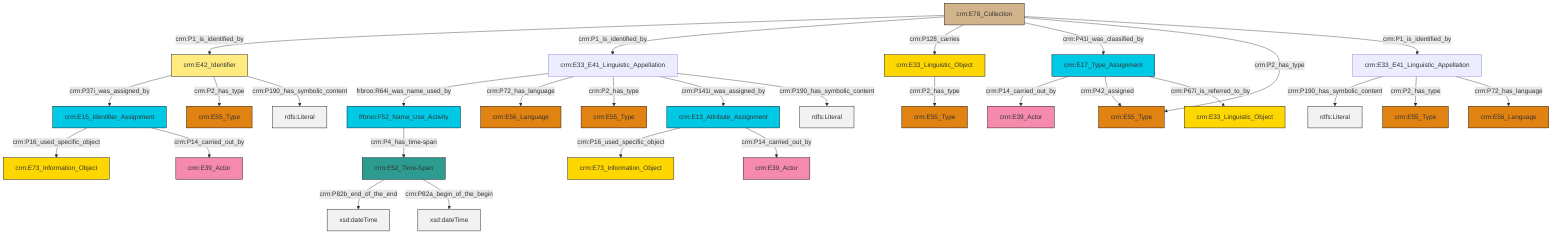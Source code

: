 graph TD
classDef Literal fill:#f2f2f2,stroke:#000000;
classDef CRM_Entity fill:#FFFFFF,stroke:#000000;
classDef Temporal_Entity fill:#00C9E6, stroke:#000000;
classDef Type fill:#E18312, stroke:#000000;
classDef Time-Span fill:#2C9C91, stroke:#000000;
classDef Appellation fill:#FFEB7F, stroke:#000000;
classDef Place fill:#008836, stroke:#000000;
classDef Persistent_Item fill:#B266B2, stroke:#000000;
classDef Conceptual_Object fill:#FFD700, stroke:#000000;
classDef Physical_Thing fill:#D2B48C, stroke:#000000;
classDef Actor fill:#f58aad, stroke:#000000;
classDef PC_Classes fill:#4ce600, stroke:#000000;
classDef Multi fill:#cccccc,stroke:#000000;

2["crm:E17_Type_Assignment"]:::Temporal_Entity -->|crm:P14_carried_out_by| 3["crm:E39_Actor"]:::Actor
7["crm:E33_Linguistic_Object"]:::Conceptual_Object -->|crm:P2_has_type| 8["crm:E55_Type"]:::Type
2["crm:E17_Type_Assignment"]:::Temporal_Entity -->|crm:P42_assigned| 11["crm:E55_Type"]:::Type
14["crm:E42_Identifier"]:::Appellation -->|crm:P37i_was_assigned_by| 0["crm:E15_Identifier_Assignment"]:::Temporal_Entity
17["crm:E52_Time-Span"]:::Time-Span -->|crm:P82b_end_of_the_end| 18[xsd:dateTime]:::Literal
2["crm:E17_Type_Assignment"]:::Temporal_Entity -->|crm:P67i_is_referred_to_by| 20["crm:E33_Linguistic_Object"]:::Conceptual_Object
9["crm:E78_Collection"]:::Physical_Thing -->|crm:P1_is_identified_by| 14["crm:E42_Identifier"]:::Appellation
12["crm:E33_E41_Linguistic_Appellation"]:::Default -->|frbroo:R64i_was_name_used_by| 22["frbroo:F52_Name_Use_Activity"]:::Temporal_Entity
12["crm:E33_E41_Linguistic_Appellation"]:::Default -->|crm:P72_has_language| 23["crm:E56_Language"]:::Type
14["crm:E42_Identifier"]:::Appellation -->|crm:P2_has_type| 24["crm:E55_Type"]:::Type
25["crm:E33_E41_Linguistic_Appellation"]:::Default -->|crm:P190_has_symbolic_content| 26[rdfs:Literal]:::Literal
14["crm:E42_Identifier"]:::Appellation -->|crm:P190_has_symbolic_content| 28[rdfs:Literal]:::Literal
0["crm:E15_Identifier_Assignment"]:::Temporal_Entity -->|crm:P16_used_specific_object| 29["crm:E73_Information_Object"]:::Conceptual_Object
0["crm:E15_Identifier_Assignment"]:::Temporal_Entity -->|crm:P14_carried_out_by| 30["crm:E39_Actor"]:::Actor
9["crm:E78_Collection"]:::Physical_Thing -->|crm:P1_is_identified_by| 12["crm:E33_E41_Linguistic_Appellation"]:::Default
17["crm:E52_Time-Span"]:::Time-Span -->|crm:P82a_begin_of_the_begin| 36[xsd:dateTime]:::Literal
22["frbroo:F52_Name_Use_Activity"]:::Temporal_Entity -->|crm:P4_has_time-span| 17["crm:E52_Time-Span"]:::Time-Span
34["crm:E13_Attribute_Assignment"]:::Temporal_Entity -->|crm:P16_used_specific_object| 4["crm:E73_Information_Object"]:::Conceptual_Object
9["crm:E78_Collection"]:::Physical_Thing -->|crm:P128_carries| 7["crm:E33_Linguistic_Object"]:::Conceptual_Object
12["crm:E33_E41_Linguistic_Appellation"]:::Default -->|crm:P2_has_type| 42["crm:E55_Type"]:::Type
12["crm:E33_E41_Linguistic_Appellation"]:::Default -->|crm:P141i_was_assigned_by| 34["crm:E13_Attribute_Assignment"]:::Temporal_Entity
12["crm:E33_E41_Linguistic_Appellation"]:::Default -->|crm:P190_has_symbolic_content| 45[rdfs:Literal]:::Literal
9["crm:E78_Collection"]:::Physical_Thing -->|crm:P41i_was_classified_by| 2["crm:E17_Type_Assignment"]:::Temporal_Entity
34["crm:E13_Attribute_Assignment"]:::Temporal_Entity -->|crm:P14_carried_out_by| 43["crm:E39_Actor"]:::Actor
9["crm:E78_Collection"]:::Physical_Thing -->|crm:P2_has_type| 11["crm:E55_Type"]:::Type
25["crm:E33_E41_Linguistic_Appellation"]:::Default -->|crm:P2_has_type| 15["crm:E55_Type"]:::Type
25["crm:E33_E41_Linguistic_Appellation"]:::Default -->|crm:P72_has_language| 37["crm:E56_Language"]:::Type
9["crm:E78_Collection"]:::Physical_Thing -->|crm:P1_is_identified_by| 25["crm:E33_E41_Linguistic_Appellation"]:::Default